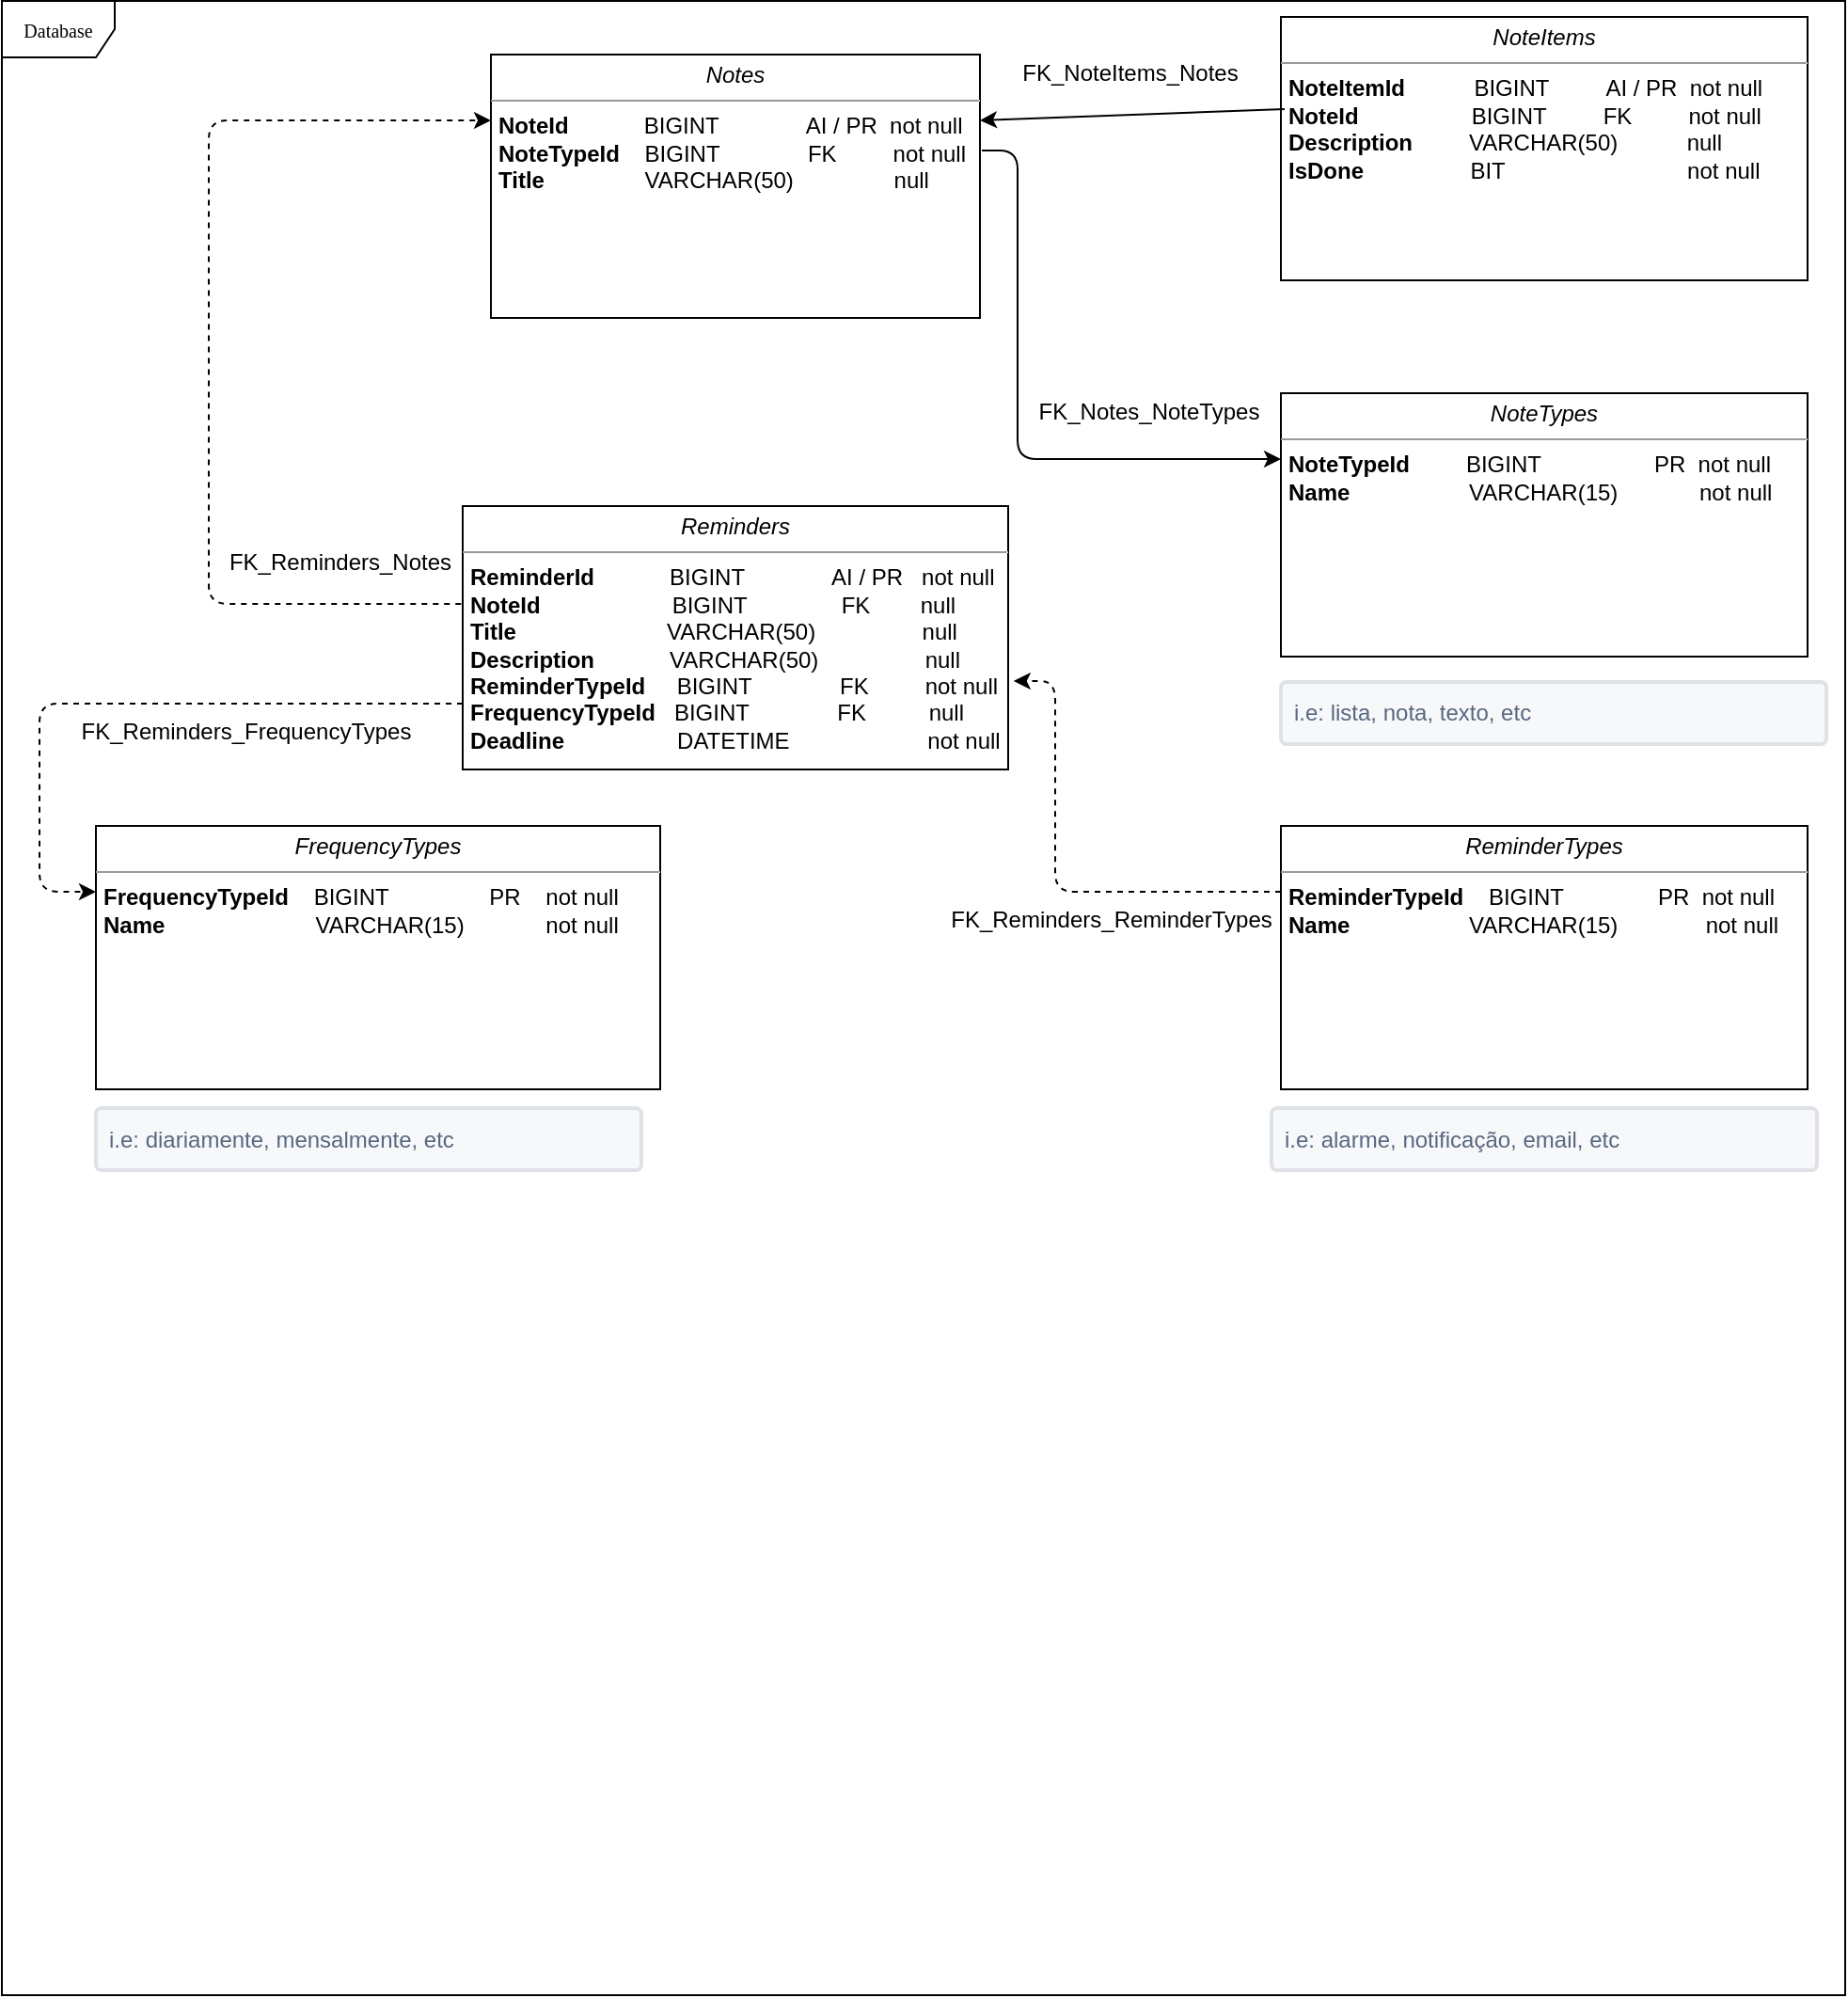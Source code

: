 <mxfile version="13.8.6" type="device"><diagram name="Page-1" id="c4acf3e9-155e-7222-9cf6-157b1a14988f"><mxGraphModel dx="1422" dy="705" grid="1" gridSize="10" guides="1" tooltips="1" connect="1" arrows="1" fold="1" page="1" pageScale="1" pageWidth="850" pageHeight="1100" background="#ffffff" math="0" shadow="0"><root><mxCell id="0"/><mxCell id="1" parent="0"/><mxCell id="17acba5748e5396b-1" value="Database" style="shape=umlFrame;whiteSpace=wrap;html=1;rounded=0;shadow=0;comic=0;labelBackgroundColor=none;strokeWidth=1;fontFamily=Verdana;fontSize=10;align=center;" parent="1" vertex="1"><mxGeometry x="10" y="31.5" width="980" height="1060" as="geometry"/></mxCell><mxCell id="5d2195bd80daf111-18" value="&lt;p style=&quot;margin: 0px ; margin-top: 4px ; text-align: center&quot;&gt;&lt;i&gt;Notes&lt;/i&gt;&lt;/p&gt;&lt;hr size=&quot;1&quot;&gt;&lt;p style=&quot;margin: 0px ; margin-left: 4px&quot;&gt;&lt;b&gt;NoteId&lt;/b&gt;&amp;nbsp; &amp;nbsp; &amp;nbsp; &amp;nbsp; &amp;nbsp; &amp;nbsp; BIGINT&amp;nbsp; &amp;nbsp; &amp;nbsp; &amp;nbsp; &amp;nbsp; &amp;nbsp; &amp;nbsp; AI / PR&amp;nbsp; not null&lt;/p&gt;&lt;p style=&quot;margin: 0px ; margin-left: 4px&quot;&gt;&lt;b&gt;NoteTypeId&amp;nbsp; &amp;nbsp;&lt;/b&gt;&amp;nbsp;BIGINT&amp;nbsp; &amp;nbsp; &amp;nbsp; &amp;nbsp; &amp;nbsp; &amp;nbsp; &amp;nbsp; FK&amp;nbsp; &amp;nbsp; &amp;nbsp; &amp;nbsp; &amp;nbsp;not null&lt;/p&gt;&lt;p style=&quot;margin: 0px ; margin-left: 4px&quot;&gt;&lt;b&gt;Title&lt;/b&gt;&amp;nbsp; &amp;nbsp; &amp;nbsp; &amp;nbsp; &amp;nbsp; &amp;nbsp; &amp;nbsp; &amp;nbsp; VARCHAR(50)&amp;nbsp; &amp;nbsp; &amp;nbsp; &amp;nbsp; &amp;nbsp; &amp;nbsp; &amp;nbsp; &amp;nbsp; null&lt;br&gt;&lt;/p&gt;" style="verticalAlign=top;align=left;overflow=fill;fontSize=12;fontFamily=Helvetica;html=1;rounded=0;shadow=0;comic=0;labelBackgroundColor=none;strokeWidth=1" parent="1" vertex="1"><mxGeometry x="270" y="60" width="260" height="140" as="geometry"/></mxCell><mxCell id="ldYeLhT8XwKO0utUqFY0-2" value="&lt;p style=&quot;margin: 0px ; margin-top: 4px ; text-align: center&quot;&gt;&lt;i&gt;NoteItems&lt;/i&gt;&lt;/p&gt;&lt;hr size=&quot;1&quot;&gt;&lt;p style=&quot;margin: 0px ; margin-left: 4px&quot;&gt;&lt;b&gt;NoteItemId&lt;/b&gt;&amp;nbsp; &amp;nbsp; &amp;nbsp; &amp;nbsp; &amp;nbsp; &amp;nbsp;BIGINT&amp;nbsp; &amp;nbsp; &amp;nbsp; &amp;nbsp; &amp;nbsp;AI / PR&amp;nbsp; not null&lt;/p&gt;&lt;p style=&quot;margin: 0px ; margin-left: 4px&quot;&gt;&lt;b&gt;NoteId&amp;nbsp; &amp;nbsp; &amp;nbsp; &amp;nbsp; &amp;nbsp; &amp;nbsp; &amp;nbsp; &amp;nbsp; &amp;nbsp; &lt;/b&gt;BIGINT&amp;nbsp; &amp;nbsp; &amp;nbsp; &amp;nbsp; &amp;nbsp;FK&amp;nbsp; &amp;nbsp; &amp;nbsp; &amp;nbsp; &amp;nbsp;not null&lt;/p&gt;&lt;p style=&quot;margin: 0px ; margin-left: 4px&quot;&gt;&lt;b&gt;Description&lt;/b&gt;&amp;nbsp; &amp;nbsp; &amp;nbsp; &amp;nbsp; &amp;nbsp;VARCHAR(50)&amp;nbsp; &amp;nbsp; &amp;nbsp; &amp;nbsp; &amp;nbsp; &amp;nbsp;null&lt;br&gt;&lt;/p&gt;&lt;p style=&quot;margin: 0px ; margin-left: 4px&quot;&gt;&lt;b&gt;IsDone&lt;/b&gt;&amp;nbsp; &amp;nbsp; &amp;nbsp; &amp;nbsp; &amp;nbsp; &amp;nbsp; &amp;nbsp; &amp;nbsp; &amp;nbsp;BIT&amp;nbsp; &amp;nbsp; &amp;nbsp; &amp;nbsp; &amp;nbsp; &amp;nbsp; &amp;nbsp; &amp;nbsp; &amp;nbsp; &amp;nbsp; &amp;nbsp; &amp;nbsp; &amp;nbsp; &amp;nbsp; &amp;nbsp;not null&lt;/p&gt;" style="verticalAlign=top;align=left;overflow=fill;fontSize=12;fontFamily=Helvetica;html=1;rounded=0;shadow=0;comic=0;labelBackgroundColor=none;strokeWidth=1" parent="1" vertex="1"><mxGeometry x="690" y="40" width="280" height="140" as="geometry"/></mxCell><mxCell id="ldYeLhT8XwKO0utUqFY0-5" value="" style="endArrow=classic;html=1;entryX=1;entryY=0.25;entryDx=0;entryDy=0;exitX=0.007;exitY=0.35;exitDx=0;exitDy=0;exitPerimeter=0;" parent="1" source="ldYeLhT8XwKO0utUqFY0-2" target="5d2195bd80daf111-18" edge="1"><mxGeometry width="50" height="50" relative="1" as="geometry"><mxPoint x="400" y="190" as="sourcePoint"/><mxPoint x="450" y="140" as="targetPoint"/></mxGeometry></mxCell><mxCell id="ldYeLhT8XwKO0utUqFY0-6" value="FK_NoteItems_Notes" style="text;html=1;strokeColor=none;fillColor=none;align=center;verticalAlign=middle;whiteSpace=wrap;rounded=0;" parent="1" vertex="1"><mxGeometry x="590" y="60" width="40" height="20" as="geometry"/></mxCell><mxCell id="ldYeLhT8XwKO0utUqFY0-7" value="&lt;p style=&quot;margin: 0px ; margin-top: 4px ; text-align: center&quot;&gt;&lt;i&gt;NoteTypes&lt;/i&gt;&lt;/p&gt;&lt;hr size=&quot;1&quot;&gt;&lt;p style=&quot;margin: 0px ; margin-left: 4px&quot;&gt;&lt;b&gt;NoteTypeId&amp;nbsp; &amp;nbsp; &amp;nbsp; &amp;nbsp; &amp;nbsp;&lt;/b&gt;BIGINT&amp;nbsp; &amp;nbsp; &amp;nbsp; &amp;nbsp; &amp;nbsp; &amp;nbsp; &amp;nbsp; &amp;nbsp; &amp;nbsp; PR&amp;nbsp; not null&lt;/p&gt;&lt;p style=&quot;margin: 0px ; margin-left: 4px&quot;&gt;&lt;b&gt;Name&lt;/b&gt;&amp;nbsp; &amp;nbsp; &amp;nbsp; &amp;nbsp; &amp;nbsp; &amp;nbsp; &amp;nbsp; &amp;nbsp; &amp;nbsp; &amp;nbsp;VARCHAR(15)&amp;nbsp; &amp;nbsp; &amp;nbsp; &amp;nbsp; &amp;nbsp; &amp;nbsp; &amp;nbsp;not null&lt;/p&gt;" style="verticalAlign=top;align=left;overflow=fill;fontSize=12;fontFamily=Helvetica;html=1;rounded=0;shadow=0;comic=0;labelBackgroundColor=none;strokeWidth=1" parent="1" vertex="1"><mxGeometry x="690" y="240" width="280" height="140" as="geometry"/></mxCell><mxCell id="ldYeLhT8XwKO0utUqFY0-8" value="" style="edgeStyle=elbowEdgeStyle;elbow=horizontal;endArrow=classic;html=1;entryX=0;entryY=0.25;entryDx=0;entryDy=0;exitX=1.004;exitY=0.364;exitDx=0;exitDy=0;exitPerimeter=0;" parent="1" source="5d2195bd80daf111-18" target="ldYeLhT8XwKO0utUqFY0-7" edge="1"><mxGeometry width="50" height="50" relative="1" as="geometry"><mxPoint x="282" y="150" as="sourcePoint"/><mxPoint x="280" y="155" as="targetPoint"/><Array as="points"><mxPoint x="550" y="170"/><mxPoint x="410" y="220"/></Array></mxGeometry></mxCell><mxCell id="ldYeLhT8XwKO0utUqFY0-9" value="FK_Notes_NoteTypes" style="text;html=1;strokeColor=none;fillColor=none;align=center;verticalAlign=middle;whiteSpace=wrap;rounded=0;" parent="1" vertex="1"><mxGeometry x="600" y="240" width="40" height="20" as="geometry"/></mxCell><mxCell id="ldYeLhT8XwKO0utUqFY0-10" value="&lt;p style=&quot;margin: 0px ; margin-top: 4px ; text-align: center&quot;&gt;&lt;i&gt;Reminders&lt;/i&gt;&lt;/p&gt;&lt;hr size=&quot;1&quot;&gt;&lt;p style=&quot;margin: 0px ; margin-left: 4px&quot;&gt;&lt;b&gt;ReminderId&amp;nbsp; &amp;nbsp; &amp;nbsp; &amp;nbsp; &amp;nbsp; &amp;nbsp; &lt;/b&gt;BIGINT&amp;nbsp; &amp;nbsp; &amp;nbsp; &amp;nbsp; &amp;nbsp; &amp;nbsp; &amp;nbsp; AI / PR&amp;nbsp; &amp;nbsp;not null&lt;/p&gt;&lt;p style=&quot;margin: 0px ; margin-left: 4px&quot;&gt;&lt;b&gt;NoteId&amp;nbsp; &amp;nbsp; &amp;nbsp; &amp;nbsp; &amp;nbsp; &amp;nbsp; &amp;nbsp; &amp;nbsp; &amp;nbsp; &amp;nbsp; &amp;nbsp;&lt;/b&gt;BIGINT&amp;nbsp; &amp;nbsp; &amp;nbsp; &amp;nbsp; &amp;nbsp; &amp;nbsp; &amp;nbsp; &amp;nbsp;FK&amp;nbsp; &amp;nbsp; &amp;nbsp; &amp;nbsp; null&lt;/p&gt;&lt;p style=&quot;margin: 0px ; margin-left: 4px&quot;&gt;&lt;b&gt;Title&lt;/b&gt;&amp;nbsp; &amp;nbsp; &amp;nbsp; &amp;nbsp; &amp;nbsp; &amp;nbsp; &amp;nbsp; &amp;nbsp; &amp;nbsp; &amp;nbsp; &amp;nbsp; &amp;nbsp; VARCHAR(50)&amp;nbsp; &amp;nbsp; &amp;nbsp; &amp;nbsp; &amp;nbsp; &amp;nbsp; &amp;nbsp; &amp;nbsp; &amp;nbsp;null&lt;br&gt;&lt;/p&gt;&lt;p style=&quot;margin: 0px ; margin-left: 4px&quot;&gt;&lt;b&gt;Description&amp;nbsp; &amp;nbsp; &amp;nbsp; &amp;nbsp; &amp;nbsp; &amp;nbsp;&amp;nbsp;&lt;/b&gt;VARCHAR(50)&amp;nbsp; &amp;nbsp; &amp;nbsp; &amp;nbsp; &amp;nbsp; &amp;nbsp; &amp;nbsp; &amp;nbsp; &amp;nbsp;null&lt;/p&gt;&lt;p style=&quot;margin: 0px ; margin-left: 4px&quot;&gt;&lt;b&gt;ReminderTypeId&amp;nbsp; &amp;nbsp; &amp;nbsp;&lt;/b&gt;BIGINT&amp;nbsp; &amp;nbsp; &amp;nbsp; &amp;nbsp; &amp;nbsp; &amp;nbsp; &amp;nbsp; FK&amp;nbsp; &amp;nbsp; &amp;nbsp; &amp;nbsp; &amp;nbsp;not null&lt;br&gt;&lt;/p&gt;&lt;p style=&quot;margin: 0px ; margin-left: 4px&quot;&gt;&lt;b&gt;FrequencyTypeId&amp;nbsp; &amp;nbsp;&lt;/b&gt;BIGINT&amp;nbsp; &amp;nbsp; &amp;nbsp; &amp;nbsp; &amp;nbsp; &amp;nbsp; &amp;nbsp; FK&amp;nbsp; &amp;nbsp; &amp;nbsp; &amp;nbsp; &amp;nbsp; null&lt;/p&gt;&lt;p style=&quot;margin: 0px ; margin-left: 4px&quot;&gt;&lt;b&gt;Deadline&amp;nbsp; &amp;nbsp; &amp;nbsp; &amp;nbsp; &amp;nbsp; &amp;nbsp; &amp;nbsp; &amp;nbsp; &amp;nbsp;&amp;nbsp;&lt;/b&gt;DATETIME&amp;nbsp; &amp;nbsp; &amp;nbsp; &amp;nbsp; &amp;nbsp; &amp;nbsp; &amp;nbsp; &amp;nbsp; &amp;nbsp; &amp;nbsp; &amp;nbsp; not null&lt;/p&gt;" style="verticalAlign=top;align=left;overflow=fill;fontSize=12;fontFamily=Helvetica;html=1;rounded=0;shadow=0;comic=0;labelBackgroundColor=none;strokeWidth=1" parent="1" vertex="1"><mxGeometry x="255" y="300" width="290" height="140" as="geometry"/></mxCell><mxCell id="ldYeLhT8XwKO0utUqFY0-13" value="" style="html=1;labelBackgroundColor=#ffffff;startArrow=none;startFill=0;startSize=6;endArrow=classic;endFill=1;endSize=6;jettySize=auto;orthogonalLoop=1;strokeWidth=1;dashed=1;fontSize=14;exitX=-0.003;exitY=0.371;exitDx=0;exitDy=0;exitPerimeter=0;entryX=0;entryY=0.25;entryDx=0;entryDy=0;" parent="1" source="ldYeLhT8XwKO0utUqFY0-10" target="5d2195bd80daf111-18" edge="1"><mxGeometry width="60" height="60" relative="1" as="geometry"><mxPoint x="390" y="290" as="sourcePoint"/><mxPoint x="280" y="140" as="targetPoint"/><Array as="points"><mxPoint x="120" y="352"/><mxPoint x="120" y="240"/><mxPoint x="120" y="95"/></Array></mxGeometry></mxCell><mxCell id="ldYeLhT8XwKO0utUqFY0-15" value="FK_Reminders_Notes" style="text;html=1;strokeColor=none;fillColor=none;align=center;verticalAlign=middle;whiteSpace=wrap;rounded=0;" parent="1" vertex="1"><mxGeometry x="170" y="320" width="40" height="20" as="geometry"/></mxCell><mxCell id="ldYeLhT8XwKO0utUqFY0-17" value="&lt;p style=&quot;margin: 0px ; margin-top: 4px ; text-align: center&quot;&gt;&lt;i&gt;FrequencyTypes&lt;/i&gt;&lt;/p&gt;&lt;hr size=&quot;1&quot;&gt;&lt;p style=&quot;margin: 0px ; margin-left: 4px&quot;&gt;&lt;b&gt;FrequencyTypeId&amp;nbsp; &amp;nbsp;&amp;nbsp;&lt;/b&gt;BIGINT&amp;nbsp; &amp;nbsp; &amp;nbsp; &amp;nbsp; &amp;nbsp; &amp;nbsp; &amp;nbsp; &amp;nbsp; PR&amp;nbsp; &amp;nbsp; not null&lt;/p&gt;&lt;p style=&quot;margin: 0px ; margin-left: 4px&quot;&gt;&lt;b&gt;Name&lt;/b&gt;&amp;nbsp; &amp;nbsp; &amp;nbsp; &amp;nbsp; &amp;nbsp; &amp;nbsp; &amp;nbsp; &amp;nbsp; &amp;nbsp; &amp;nbsp; &amp;nbsp; &amp;nbsp; VARCHAR(15)&amp;nbsp; &amp;nbsp; &amp;nbsp; &amp;nbsp; &amp;nbsp; &amp;nbsp; &amp;nbsp;not null&lt;/p&gt;" style="verticalAlign=top;align=left;overflow=fill;fontSize=12;fontFamily=Helvetica;html=1;rounded=0;shadow=0;comic=0;labelBackgroundColor=none;strokeWidth=1" parent="1" vertex="1"><mxGeometry x="60" y="470" width="300" height="140" as="geometry"/></mxCell><mxCell id="ldYeLhT8XwKO0utUqFY0-18" value="" style="html=1;labelBackgroundColor=#ffffff;startArrow=none;startFill=0;startSize=6;endArrow=classic;endFill=1;endSize=6;jettySize=auto;orthogonalLoop=1;strokeWidth=1;dashed=1;fontSize=14;exitX=0;exitY=0.75;exitDx=0;exitDy=0;" parent="1" source="ldYeLhT8XwKO0utUqFY0-10" edge="1"><mxGeometry width="60" height="60" relative="1" as="geometry"><mxPoint x="264.13" y="361.94" as="sourcePoint"/><mxPoint x="60" y="505" as="targetPoint"/><Array as="points"><mxPoint x="30" y="405"/><mxPoint x="30" y="505"/></Array></mxGeometry></mxCell><mxCell id="ldYeLhT8XwKO0utUqFY0-19" value="FK_Reminders_FrequencyTypes" style="text;html=1;strokeColor=none;fillColor=none;align=center;verticalAlign=middle;whiteSpace=wrap;rounded=0;" parent="1" vertex="1"><mxGeometry x="120" y="410" width="40" height="20" as="geometry"/></mxCell><mxCell id="ldYeLhT8XwKO0utUqFY0-24" value="i.e: diariamente, mensalmente, etc" style="rounded=1;arcSize=9;fillColor=#F7F8F9;align=left;spacingLeft=5;strokeColor=#DEE1E6;html=1;strokeWidth=2;fontColor=#596780;fontSize=12" parent="1" vertex="1"><mxGeometry x="60" y="620" width="290" height="33" as="geometry"/></mxCell><mxCell id="ldYeLhT8XwKO0utUqFY0-25" value="i.e: lista, nota, texto, etc" style="rounded=1;arcSize=9;fillColor=#F7F8F9;align=left;spacingLeft=5;strokeColor=#DEE1E6;html=1;strokeWidth=2;fontColor=#596780;fontSize=12" parent="1" vertex="1"><mxGeometry x="690" y="393.5" width="290" height="33" as="geometry"/></mxCell><mxCell id="12NAjSz03yfZ6F5KfGWD-1" value="&lt;p style=&quot;margin: 0px ; margin-top: 4px ; text-align: center&quot;&gt;&lt;i&gt;ReminderTypes&lt;/i&gt;&lt;/p&gt;&lt;hr size=&quot;1&quot;&gt;&lt;p style=&quot;margin: 0px ; margin-left: 4px&quot;&gt;&lt;b&gt;ReminderTypeId&amp;nbsp; &amp;nbsp;&amp;nbsp;&lt;/b&gt;BIGINT&amp;nbsp; &amp;nbsp; &amp;nbsp; &amp;nbsp; &amp;nbsp; &amp;nbsp; &amp;nbsp; &amp;nbsp;PR&amp;nbsp; not null&lt;/p&gt;&lt;p style=&quot;margin: 0px ; margin-left: 4px&quot;&gt;&lt;b&gt;Name&lt;/b&gt;&amp;nbsp; &amp;nbsp; &amp;nbsp; &amp;nbsp; &amp;nbsp; &amp;nbsp; &amp;nbsp; &amp;nbsp; &amp;nbsp; &amp;nbsp;VARCHAR(15)&amp;nbsp; &amp;nbsp; &amp;nbsp; &amp;nbsp; &amp;nbsp; &amp;nbsp; &amp;nbsp; not null&lt;/p&gt;" style="verticalAlign=top;align=left;overflow=fill;fontSize=12;fontFamily=Helvetica;html=1;rounded=0;shadow=0;comic=0;labelBackgroundColor=none;strokeWidth=1" vertex="1" parent="1"><mxGeometry x="690" y="470" width="280" height="140" as="geometry"/></mxCell><mxCell id="12NAjSz03yfZ6F5KfGWD-2" value="" style="html=1;labelBackgroundColor=#ffffff;startArrow=none;startFill=0;startSize=6;endArrow=classic;endFill=1;endSize=6;jettySize=auto;orthogonalLoop=1;strokeWidth=1;dashed=1;fontSize=14;exitX=0;exitY=0.25;exitDx=0;exitDy=0;entryX=1.01;entryY=0.664;entryDx=0;entryDy=0;entryPerimeter=0;" edge="1" parent="1" source="12NAjSz03yfZ6F5KfGWD-1" target="ldYeLhT8XwKO0utUqFY0-10"><mxGeometry width="60" height="60" relative="1" as="geometry"><mxPoint x="265" y="403.94" as="sourcePoint"/><mxPoint x="70" y="515" as="targetPoint"/><Array as="points"><mxPoint x="570" y="505"/><mxPoint x="570" y="393"/></Array></mxGeometry></mxCell><mxCell id="12NAjSz03yfZ6F5KfGWD-3" value="FK_Reminders_ReminderTypes" style="text;html=1;strokeColor=none;fillColor=none;align=center;verticalAlign=middle;whiteSpace=wrap;rounded=0;" vertex="1" parent="1"><mxGeometry x="580" y="510" width="40" height="20" as="geometry"/></mxCell><mxCell id="12NAjSz03yfZ6F5KfGWD-4" value="i.e: alarme, notificação, email, etc" style="rounded=1;arcSize=9;fillColor=#F7F8F9;align=left;spacingLeft=5;strokeColor=#DEE1E6;html=1;strokeWidth=2;fontColor=#596780;fontSize=12" vertex="1" parent="1"><mxGeometry x="685" y="620" width="290" height="33" as="geometry"/></mxCell></root></mxGraphModel></diagram></mxfile>
